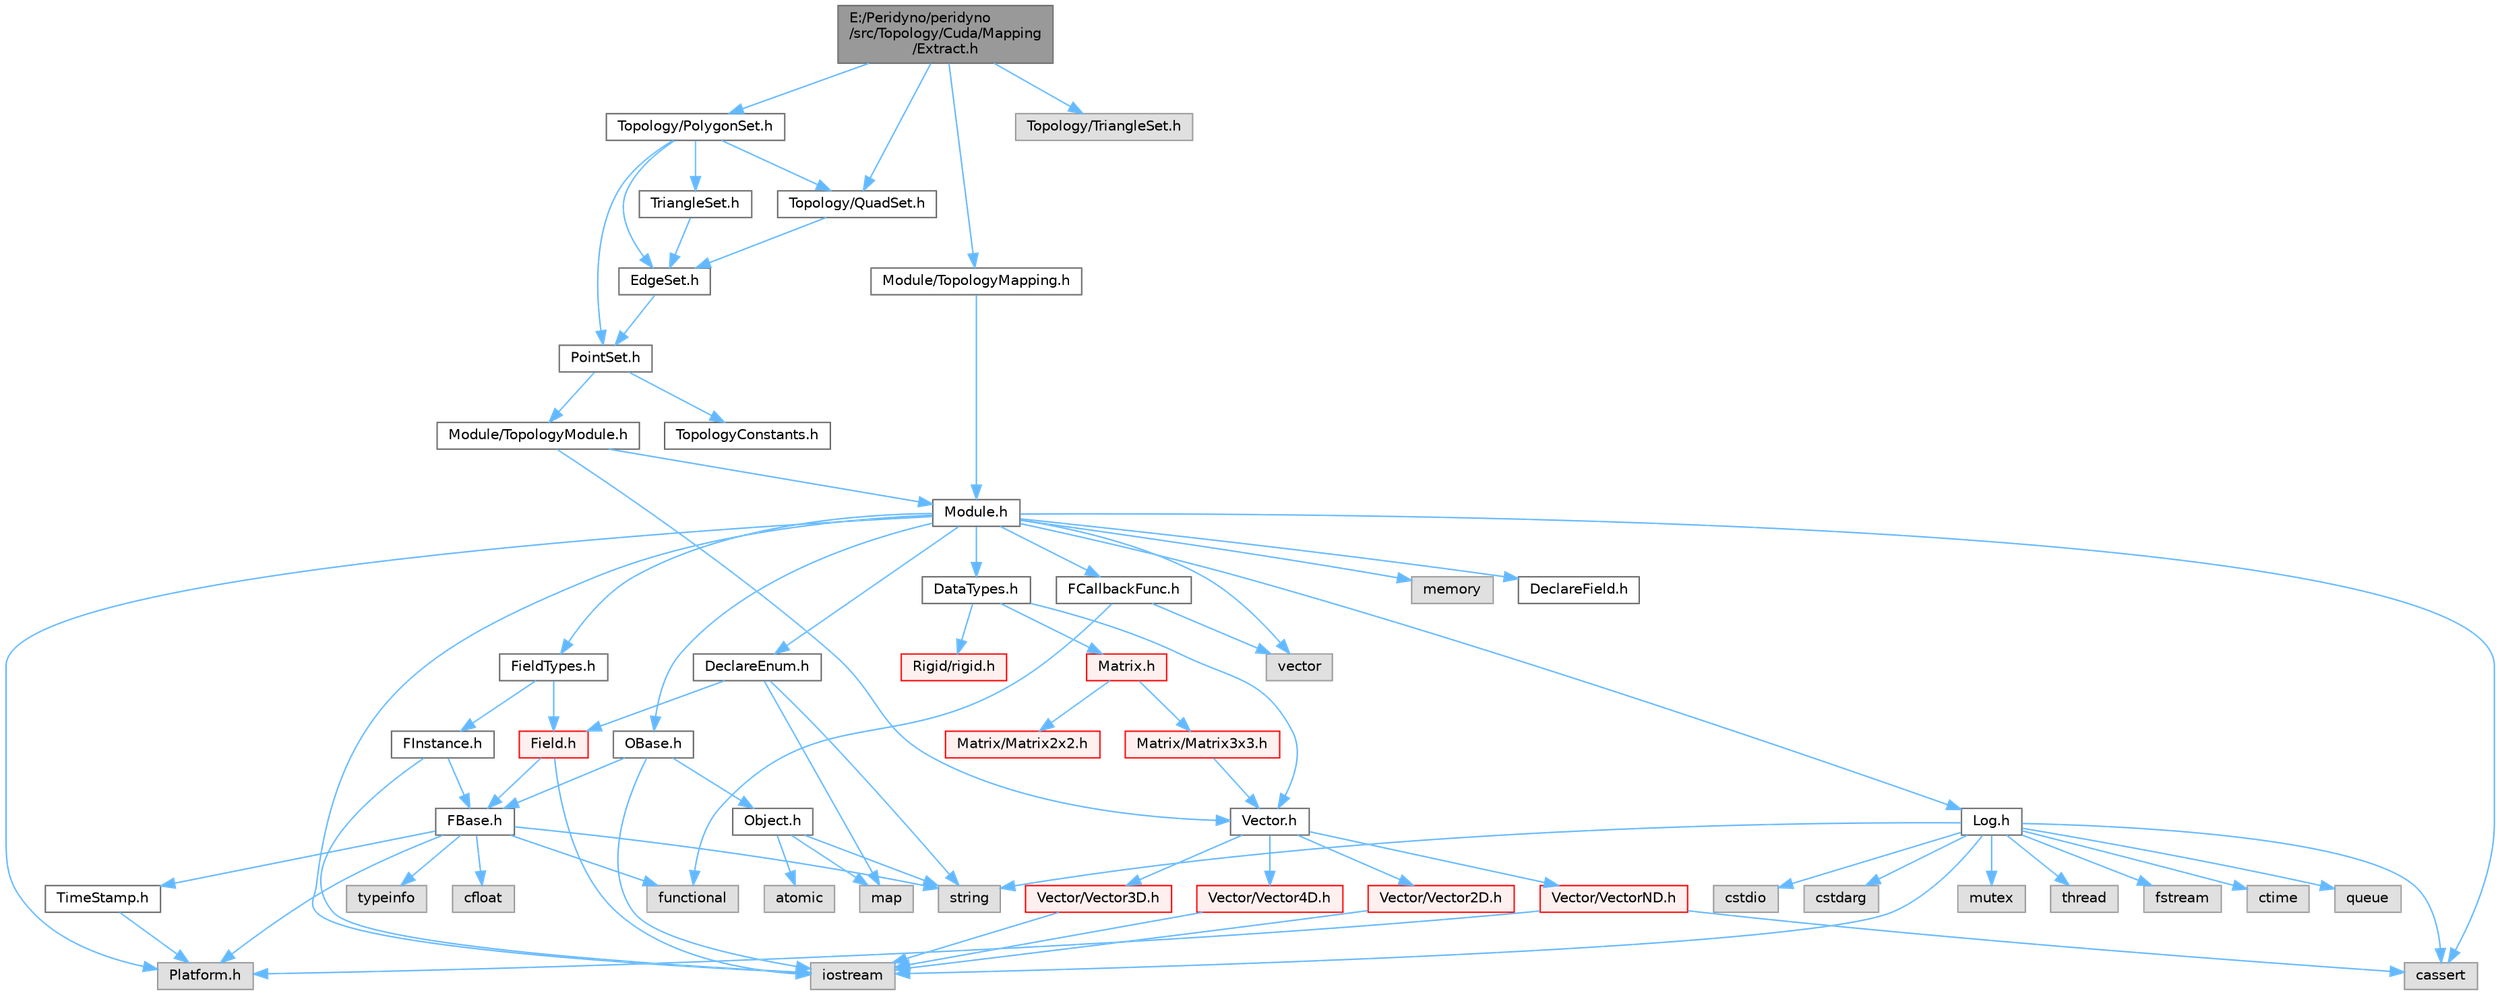 digraph "E:/Peridyno/peridyno/src/Topology/Cuda/Mapping/Extract.h"
{
 // LATEX_PDF_SIZE
  bgcolor="transparent";
  edge [fontname=Helvetica,fontsize=10,labelfontname=Helvetica,labelfontsize=10];
  node [fontname=Helvetica,fontsize=10,shape=box,height=0.2,width=0.4];
  Node1 [id="Node000001",label="E:/Peridyno/peridyno\l/src/Topology/Cuda/Mapping\l/Extract.h",height=0.2,width=0.4,color="gray40", fillcolor="grey60", style="filled", fontcolor="black",tooltip=" "];
  Node1 -> Node2 [id="edge1_Node000001_Node000002",color="steelblue1",style="solid",tooltip=" "];
  Node2 [id="Node000002",label="Module/TopologyMapping.h",height=0.2,width=0.4,color="grey40", fillcolor="white", style="filled",URL="$_topology_mapping_8h.html",tooltip=" "];
  Node2 -> Node3 [id="edge2_Node000002_Node000003",color="steelblue1",style="solid",tooltip=" "];
  Node3 [id="Node000003",label="Module.h",height=0.2,width=0.4,color="grey40", fillcolor="white", style="filled",URL="$_module_8h.html",tooltip=" "];
  Node3 -> Node4 [id="edge3_Node000003_Node000004",color="steelblue1",style="solid",tooltip=" "];
  Node4 [id="Node000004",label="Platform.h",height=0.2,width=0.4,color="grey60", fillcolor="#E0E0E0", style="filled",tooltip=" "];
  Node3 -> Node5 [id="edge4_Node000003_Node000005",color="steelblue1",style="solid",tooltip=" "];
  Node5 [id="Node000005",label="memory",height=0.2,width=0.4,color="grey60", fillcolor="#E0E0E0", style="filled",tooltip=" "];
  Node3 -> Node6 [id="edge5_Node000003_Node000006",color="steelblue1",style="solid",tooltip=" "];
  Node6 [id="Node000006",label="vector",height=0.2,width=0.4,color="grey60", fillcolor="#E0E0E0", style="filled",tooltip=" "];
  Node3 -> Node7 [id="edge6_Node000003_Node000007",color="steelblue1",style="solid",tooltip=" "];
  Node7 [id="Node000007",label="cassert",height=0.2,width=0.4,color="grey60", fillcolor="#E0E0E0", style="filled",tooltip=" "];
  Node3 -> Node8 [id="edge7_Node000003_Node000008",color="steelblue1",style="solid",tooltip=" "];
  Node8 [id="Node000008",label="iostream",height=0.2,width=0.4,color="grey60", fillcolor="#E0E0E0", style="filled",tooltip=" "];
  Node3 -> Node9 [id="edge8_Node000003_Node000009",color="steelblue1",style="solid",tooltip=" "];
  Node9 [id="Node000009",label="OBase.h",height=0.2,width=0.4,color="grey40", fillcolor="white", style="filled",URL="$_o_base_8h.html",tooltip=" "];
  Node9 -> Node8 [id="edge9_Node000009_Node000008",color="steelblue1",style="solid",tooltip=" "];
  Node9 -> Node10 [id="edge10_Node000009_Node000010",color="steelblue1",style="solid",tooltip=" "];
  Node10 [id="Node000010",label="FBase.h",height=0.2,width=0.4,color="grey40", fillcolor="white", style="filled",URL="$_f_base_8h.html",tooltip=" "];
  Node10 -> Node4 [id="edge11_Node000010_Node000004",color="steelblue1",style="solid",tooltip=" "];
  Node10 -> Node11 [id="edge12_Node000010_Node000011",color="steelblue1",style="solid",tooltip=" "];
  Node11 [id="Node000011",label="TimeStamp.h",height=0.2,width=0.4,color="grey40", fillcolor="white", style="filled",URL="$_time_stamp_8h.html",tooltip=" "];
  Node11 -> Node4 [id="edge13_Node000011_Node000004",color="steelblue1",style="solid",tooltip=" "];
  Node10 -> Node12 [id="edge14_Node000010_Node000012",color="steelblue1",style="solid",tooltip=" "];
  Node12 [id="Node000012",label="typeinfo",height=0.2,width=0.4,color="grey60", fillcolor="#E0E0E0", style="filled",tooltip=" "];
  Node10 -> Node13 [id="edge15_Node000010_Node000013",color="steelblue1",style="solid",tooltip=" "];
  Node13 [id="Node000013",label="string",height=0.2,width=0.4,color="grey60", fillcolor="#E0E0E0", style="filled",tooltip=" "];
  Node10 -> Node14 [id="edge16_Node000010_Node000014",color="steelblue1",style="solid",tooltip=" "];
  Node14 [id="Node000014",label="functional",height=0.2,width=0.4,color="grey60", fillcolor="#E0E0E0", style="filled",tooltip=" "];
  Node10 -> Node15 [id="edge17_Node000010_Node000015",color="steelblue1",style="solid",tooltip=" "];
  Node15 [id="Node000015",label="cfloat",height=0.2,width=0.4,color="grey60", fillcolor="#E0E0E0", style="filled",tooltip=" "];
  Node9 -> Node16 [id="edge18_Node000009_Node000016",color="steelblue1",style="solid",tooltip=" "];
  Node16 [id="Node000016",label="Object.h",height=0.2,width=0.4,color="grey40", fillcolor="white", style="filled",URL="$_object_8h.html",tooltip=" "];
  Node16 -> Node13 [id="edge19_Node000016_Node000013",color="steelblue1",style="solid",tooltip=" "];
  Node16 -> Node17 [id="edge20_Node000016_Node000017",color="steelblue1",style="solid",tooltip=" "];
  Node17 [id="Node000017",label="atomic",height=0.2,width=0.4,color="grey60", fillcolor="#E0E0E0", style="filled",tooltip=" "];
  Node16 -> Node18 [id="edge21_Node000016_Node000018",color="steelblue1",style="solid",tooltip=" "];
  Node18 [id="Node000018",label="map",height=0.2,width=0.4,color="grey60", fillcolor="#E0E0E0", style="filled",tooltip=" "];
  Node3 -> Node19 [id="edge22_Node000003_Node000019",color="steelblue1",style="solid",tooltip=" "];
  Node19 [id="Node000019",label="Log.h",height=0.2,width=0.4,color="grey40", fillcolor="white", style="filled",URL="$_log_8h.html",tooltip=" "];
  Node19 -> Node20 [id="edge23_Node000019_Node000020",color="steelblue1",style="solid",tooltip=" "];
  Node20 [id="Node000020",label="mutex",height=0.2,width=0.4,color="grey60", fillcolor="#E0E0E0", style="filled",tooltip=" "];
  Node19 -> Node21 [id="edge24_Node000019_Node000021",color="steelblue1",style="solid",tooltip=" "];
  Node21 [id="Node000021",label="thread",height=0.2,width=0.4,color="grey60", fillcolor="#E0E0E0", style="filled",tooltip=" "];
  Node19 -> Node13 [id="edge25_Node000019_Node000013",color="steelblue1",style="solid",tooltip=" "];
  Node19 -> Node22 [id="edge26_Node000019_Node000022",color="steelblue1",style="solid",tooltip=" "];
  Node22 [id="Node000022",label="fstream",height=0.2,width=0.4,color="grey60", fillcolor="#E0E0E0", style="filled",tooltip=" "];
  Node19 -> Node8 [id="edge27_Node000019_Node000008",color="steelblue1",style="solid",tooltip=" "];
  Node19 -> Node23 [id="edge28_Node000019_Node000023",color="steelblue1",style="solid",tooltip=" "];
  Node23 [id="Node000023",label="ctime",height=0.2,width=0.4,color="grey60", fillcolor="#E0E0E0", style="filled",tooltip=" "];
  Node19 -> Node24 [id="edge29_Node000019_Node000024",color="steelblue1",style="solid",tooltip=" "];
  Node24 [id="Node000024",label="queue",height=0.2,width=0.4,color="grey60", fillcolor="#E0E0E0", style="filled",tooltip=" "];
  Node19 -> Node25 [id="edge30_Node000019_Node000025",color="steelblue1",style="solid",tooltip=" "];
  Node25 [id="Node000025",label="cstdio",height=0.2,width=0.4,color="grey60", fillcolor="#E0E0E0", style="filled",tooltip=" "];
  Node19 -> Node7 [id="edge31_Node000019_Node000007",color="steelblue1",style="solid",tooltip=" "];
  Node19 -> Node26 [id="edge32_Node000019_Node000026",color="steelblue1",style="solid",tooltip=" "];
  Node26 [id="Node000026",label="cstdarg",height=0.2,width=0.4,color="grey60", fillcolor="#E0E0E0", style="filled",tooltip=" "];
  Node3 -> Node27 [id="edge33_Node000003_Node000027",color="steelblue1",style="solid",tooltip=" "];
  Node27 [id="Node000027",label="DataTypes.h",height=0.2,width=0.4,color="grey40", fillcolor="white", style="filled",URL="$_data_types_8h.html",tooltip=" "];
  Node27 -> Node28 [id="edge34_Node000027_Node000028",color="steelblue1",style="solid",tooltip=" "];
  Node28 [id="Node000028",label="Vector.h",height=0.2,width=0.4,color="grey40", fillcolor="white", style="filled",URL="$_vector_8h.html",tooltip=" "];
  Node28 -> Node29 [id="edge35_Node000028_Node000029",color="steelblue1",style="solid",tooltip=" "];
  Node29 [id="Node000029",label="Vector/Vector2D.h",height=0.2,width=0.4,color="red", fillcolor="#FFF0F0", style="filled",URL="$_vector2_d_8h.html",tooltip=" "];
  Node29 -> Node8 [id="edge36_Node000029_Node000008",color="steelblue1",style="solid",tooltip=" "];
  Node28 -> Node35 [id="edge37_Node000028_Node000035",color="steelblue1",style="solid",tooltip=" "];
  Node35 [id="Node000035",label="Vector/Vector3D.h",height=0.2,width=0.4,color="red", fillcolor="#FFF0F0", style="filled",URL="$_vector3_d_8h.html",tooltip=" "];
  Node35 -> Node8 [id="edge38_Node000035_Node000008",color="steelblue1",style="solid",tooltip=" "];
  Node28 -> Node38 [id="edge39_Node000028_Node000038",color="steelblue1",style="solid",tooltip=" "];
  Node38 [id="Node000038",label="Vector/Vector4D.h",height=0.2,width=0.4,color="red", fillcolor="#FFF0F0", style="filled",URL="$_vector4_d_8h.html",tooltip=" "];
  Node38 -> Node8 [id="edge40_Node000038_Node000008",color="steelblue1",style="solid",tooltip=" "];
  Node28 -> Node41 [id="edge41_Node000028_Node000041",color="steelblue1",style="solid",tooltip=" "];
  Node41 [id="Node000041",label="Vector/VectorND.h",height=0.2,width=0.4,color="red", fillcolor="#FFF0F0", style="filled",URL="$_vector_n_d_8h.html",tooltip=" "];
  Node41 -> Node7 [id="edge42_Node000041_Node000007",color="steelblue1",style="solid",tooltip=" "];
  Node41 -> Node4 [id="edge43_Node000041_Node000004",color="steelblue1",style="solid",tooltip=" "];
  Node27 -> Node47 [id="edge44_Node000027_Node000047",color="steelblue1",style="solid",tooltip=" "];
  Node47 [id="Node000047",label="Matrix.h",height=0.2,width=0.4,color="red", fillcolor="#FFF0F0", style="filled",URL="$_matrix_8h.html",tooltip=" "];
  Node47 -> Node48 [id="edge45_Node000047_Node000048",color="steelblue1",style="solid",tooltip=" "];
  Node48 [id="Node000048",label="Matrix/Matrix2x2.h",height=0.2,width=0.4,color="red", fillcolor="#FFF0F0", style="filled",URL="$_matrix2x2_8h.html",tooltip=" "];
  Node47 -> Node53 [id="edge46_Node000047_Node000053",color="steelblue1",style="solid",tooltip=" "];
  Node53 [id="Node000053",label="Matrix/Matrix3x3.h",height=0.2,width=0.4,color="red", fillcolor="#FFF0F0", style="filled",URL="$_matrix3x3_8h.html",tooltip=" "];
  Node53 -> Node28 [id="edge47_Node000053_Node000028",color="steelblue1",style="solid",tooltip=" "];
  Node27 -> Node64 [id="edge48_Node000027_Node000064",color="steelblue1",style="solid",tooltip=" "];
  Node64 [id="Node000064",label="Rigid/rigid.h",height=0.2,width=0.4,color="red", fillcolor="#FFF0F0", style="filled",URL="$rigid_8h.html",tooltip=" "];
  Node3 -> Node68 [id="edge49_Node000003_Node000068",color="steelblue1",style="solid",tooltip=" "];
  Node68 [id="Node000068",label="DeclareEnum.h",height=0.2,width=0.4,color="grey40", fillcolor="white", style="filled",URL="$_declare_enum_8h.html",tooltip=" "];
  Node68 -> Node18 [id="edge50_Node000068_Node000018",color="steelblue1",style="solid",tooltip=" "];
  Node68 -> Node13 [id="edge51_Node000068_Node000013",color="steelblue1",style="solid",tooltip=" "];
  Node68 -> Node69 [id="edge52_Node000068_Node000069",color="steelblue1",style="solid",tooltip=" "];
  Node69 [id="Node000069",label="Field.h",height=0.2,width=0.4,color="red", fillcolor="#FFF0F0", style="filled",URL="$_field_8h.html",tooltip=" "];
  Node69 -> Node8 [id="edge53_Node000069_Node000008",color="steelblue1",style="solid",tooltip=" "];
  Node69 -> Node10 [id="edge54_Node000069_Node000010",color="steelblue1",style="solid",tooltip=" "];
  Node3 -> Node85 [id="edge55_Node000003_Node000085",color="steelblue1",style="solid",tooltip=" "];
  Node85 [id="Node000085",label="DeclareField.h",height=0.2,width=0.4,color="grey40", fillcolor="white", style="filled",URL="$_declare_field_8h.html",tooltip=" "];
  Node3 -> Node86 [id="edge56_Node000003_Node000086",color="steelblue1",style="solid",tooltip=" "];
  Node86 [id="Node000086",label="FCallbackFunc.h",height=0.2,width=0.4,color="grey40", fillcolor="white", style="filled",URL="$_f_callback_func_8h.html",tooltip=" "];
  Node86 -> Node6 [id="edge57_Node000086_Node000006",color="steelblue1",style="solid",tooltip=" "];
  Node86 -> Node14 [id="edge58_Node000086_Node000014",color="steelblue1",style="solid",tooltip=" "];
  Node3 -> Node87 [id="edge59_Node000003_Node000087",color="steelblue1",style="solid",tooltip=" "];
  Node87 [id="Node000087",label="FieldTypes.h",height=0.2,width=0.4,color="grey40", fillcolor="white", style="filled",URL="$_field_types_8h.html",tooltip=" "];
  Node87 -> Node69 [id="edge60_Node000087_Node000069",color="steelblue1",style="solid",tooltip=" "];
  Node87 -> Node88 [id="edge61_Node000087_Node000088",color="steelblue1",style="solid",tooltip=" "];
  Node88 [id="Node000088",label="FInstance.h",height=0.2,width=0.4,color="grey40", fillcolor="white", style="filled",URL="$_f_instance_8h.html",tooltip=" "];
  Node88 -> Node8 [id="edge62_Node000088_Node000008",color="steelblue1",style="solid",tooltip=" "];
  Node88 -> Node10 [id="edge63_Node000088_Node000010",color="steelblue1",style="solid",tooltip=" "];
  Node1 -> Node89 [id="edge64_Node000001_Node000089",color="steelblue1",style="solid",tooltip=" "];
  Node89 [id="Node000089",label="Topology/TriangleSet.h",height=0.2,width=0.4,color="grey60", fillcolor="#E0E0E0", style="filled",tooltip=" "];
  Node1 -> Node90 [id="edge65_Node000001_Node000090",color="steelblue1",style="solid",tooltip=" "];
  Node90 [id="Node000090",label="Topology/QuadSet.h",height=0.2,width=0.4,color="grey40", fillcolor="white", style="filled",URL="$_quad_set_8h.html",tooltip=" "];
  Node90 -> Node91 [id="edge66_Node000090_Node000091",color="steelblue1",style="solid",tooltip=" "];
  Node91 [id="Node000091",label="EdgeSet.h",height=0.2,width=0.4,color="grey40", fillcolor="white", style="filled",URL="$_cuda_2_topology_2_edge_set_8h.html",tooltip=" "];
  Node91 -> Node92 [id="edge67_Node000091_Node000092",color="steelblue1",style="solid",tooltip=" "];
  Node92 [id="Node000092",label="PointSet.h",height=0.2,width=0.4,color="grey40", fillcolor="white", style="filled",URL="$_cuda_2_topology_2_point_set_8h.html",tooltip=" "];
  Node92 -> Node93 [id="edge68_Node000092_Node000093",color="steelblue1",style="solid",tooltip=" "];
  Node93 [id="Node000093",label="TopologyConstants.h",height=0.2,width=0.4,color="grey40", fillcolor="white", style="filled",URL="$_topology_constants_8h.html",tooltip=" "];
  Node92 -> Node94 [id="edge69_Node000092_Node000094",color="steelblue1",style="solid",tooltip=" "];
  Node94 [id="Node000094",label="Module/TopologyModule.h",height=0.2,width=0.4,color="grey40", fillcolor="white", style="filled",URL="$_topology_module_8h.html",tooltip=" "];
  Node94 -> Node28 [id="edge70_Node000094_Node000028",color="steelblue1",style="solid",tooltip=" "];
  Node94 -> Node3 [id="edge71_Node000094_Node000003",color="steelblue1",style="solid",tooltip=" "];
  Node1 -> Node95 [id="edge72_Node000001_Node000095",color="steelblue1",style="solid",tooltip=" "];
  Node95 [id="Node000095",label="Topology/PolygonSet.h",height=0.2,width=0.4,color="grey40", fillcolor="white", style="filled",URL="$_polygon_set_8h.html",tooltip=" "];
  Node95 -> Node92 [id="edge73_Node000095_Node000092",color="steelblue1",style="solid",tooltip=" "];
  Node95 -> Node91 [id="edge74_Node000095_Node000091",color="steelblue1",style="solid",tooltip=" "];
  Node95 -> Node96 [id="edge75_Node000095_Node000096",color="steelblue1",style="solid",tooltip=" "];
  Node96 [id="Node000096",label="TriangleSet.h",height=0.2,width=0.4,color="grey40", fillcolor="white", style="filled",URL="$_cuda_2_topology_2_triangle_set_8h.html",tooltip=" "];
  Node96 -> Node91 [id="edge76_Node000096_Node000091",color="steelblue1",style="solid",tooltip=" "];
  Node95 -> Node90 [id="edge77_Node000095_Node000090",color="steelblue1",style="solid",tooltip=" "];
}

